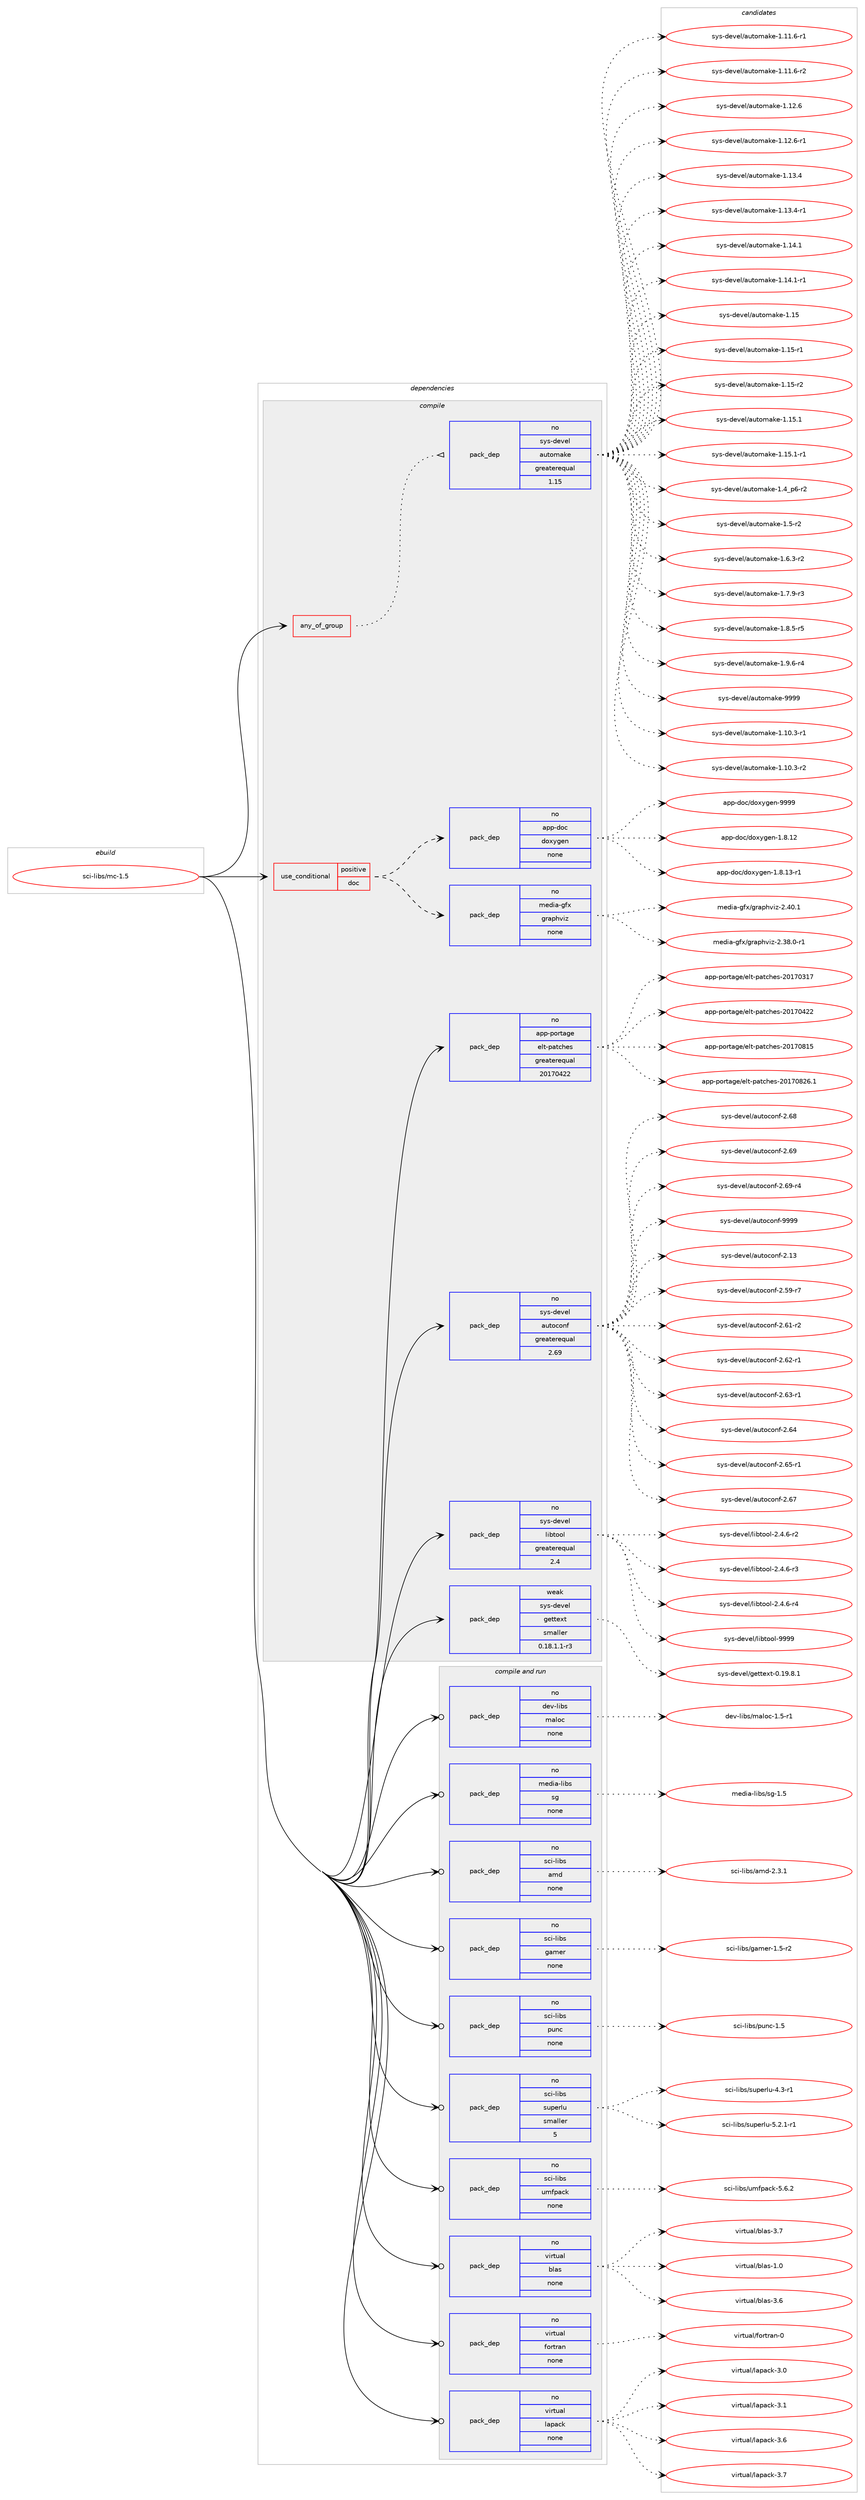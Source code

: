 digraph prolog {

# *************
# Graph options
# *************

newrank=true;
concentrate=true;
compound=true;
graph [rankdir=LR,fontname=Helvetica,fontsize=10,ranksep=1.5];#, ranksep=2.5, nodesep=0.2];
edge  [arrowhead=vee];
node  [fontname=Helvetica,fontsize=10];

# **********
# The ebuild
# **********

subgraph cluster_leftcol {
color=gray;
rank=same;
label=<<i>ebuild</i>>;
id [label="sci-libs/mc-1.5", color=red, width=4, href="../sci-libs/mc-1.5.svg"];
}

# ****************
# The dependencies
# ****************

subgraph cluster_midcol {
color=gray;
label=<<i>dependencies</i>>;
subgraph cluster_compile {
fillcolor="#eeeeee";
style=filled;
label=<<i>compile</i>>;
subgraph any7662 {
dependency452629 [label=<<TABLE BORDER="0" CELLBORDER="1" CELLSPACING="0" CELLPADDING="4"><TR><TD CELLPADDING="10">any_of_group</TD></TR></TABLE>>, shape=none, color=red];subgraph pack333916 {
dependency452630 [label=<<TABLE BORDER="0" CELLBORDER="1" CELLSPACING="0" CELLPADDING="4" WIDTH="220"><TR><TD ROWSPAN="6" CELLPADDING="30">pack_dep</TD></TR><TR><TD WIDTH="110">no</TD></TR><TR><TD>sys-devel</TD></TR><TR><TD>automake</TD></TR><TR><TD>greaterequal</TD></TR><TR><TD>1.15</TD></TR></TABLE>>, shape=none, color=blue];
}
dependency452629:e -> dependency452630:w [weight=20,style="dotted",arrowhead="oinv"];
}
id:e -> dependency452629:w [weight=20,style="solid",arrowhead="vee"];
subgraph cond110802 {
dependency452631 [label=<<TABLE BORDER="0" CELLBORDER="1" CELLSPACING="0" CELLPADDING="4"><TR><TD ROWSPAN="3" CELLPADDING="10">use_conditional</TD></TR><TR><TD>positive</TD></TR><TR><TD>doc</TD></TR></TABLE>>, shape=none, color=red];
subgraph pack333917 {
dependency452632 [label=<<TABLE BORDER="0" CELLBORDER="1" CELLSPACING="0" CELLPADDING="4" WIDTH="220"><TR><TD ROWSPAN="6" CELLPADDING="30">pack_dep</TD></TR><TR><TD WIDTH="110">no</TD></TR><TR><TD>media-gfx</TD></TR><TR><TD>graphviz</TD></TR><TR><TD>none</TD></TR><TR><TD></TD></TR></TABLE>>, shape=none, color=blue];
}
dependency452631:e -> dependency452632:w [weight=20,style="dashed",arrowhead="vee"];
subgraph pack333918 {
dependency452633 [label=<<TABLE BORDER="0" CELLBORDER="1" CELLSPACING="0" CELLPADDING="4" WIDTH="220"><TR><TD ROWSPAN="6" CELLPADDING="30">pack_dep</TD></TR><TR><TD WIDTH="110">no</TD></TR><TR><TD>app-doc</TD></TR><TR><TD>doxygen</TD></TR><TR><TD>none</TD></TR><TR><TD></TD></TR></TABLE>>, shape=none, color=blue];
}
dependency452631:e -> dependency452633:w [weight=20,style="dashed",arrowhead="vee"];
}
id:e -> dependency452631:w [weight=20,style="solid",arrowhead="vee"];
subgraph pack333919 {
dependency452634 [label=<<TABLE BORDER="0" CELLBORDER="1" CELLSPACING="0" CELLPADDING="4" WIDTH="220"><TR><TD ROWSPAN="6" CELLPADDING="30">pack_dep</TD></TR><TR><TD WIDTH="110">no</TD></TR><TR><TD>app-portage</TD></TR><TR><TD>elt-patches</TD></TR><TR><TD>greaterequal</TD></TR><TR><TD>20170422</TD></TR></TABLE>>, shape=none, color=blue];
}
id:e -> dependency452634:w [weight=20,style="solid",arrowhead="vee"];
subgraph pack333920 {
dependency452635 [label=<<TABLE BORDER="0" CELLBORDER="1" CELLSPACING="0" CELLPADDING="4" WIDTH="220"><TR><TD ROWSPAN="6" CELLPADDING="30">pack_dep</TD></TR><TR><TD WIDTH="110">no</TD></TR><TR><TD>sys-devel</TD></TR><TR><TD>autoconf</TD></TR><TR><TD>greaterequal</TD></TR><TR><TD>2.69</TD></TR></TABLE>>, shape=none, color=blue];
}
id:e -> dependency452635:w [weight=20,style="solid",arrowhead="vee"];
subgraph pack333921 {
dependency452636 [label=<<TABLE BORDER="0" CELLBORDER="1" CELLSPACING="0" CELLPADDING="4" WIDTH="220"><TR><TD ROWSPAN="6" CELLPADDING="30">pack_dep</TD></TR><TR><TD WIDTH="110">no</TD></TR><TR><TD>sys-devel</TD></TR><TR><TD>libtool</TD></TR><TR><TD>greaterequal</TD></TR><TR><TD>2.4</TD></TR></TABLE>>, shape=none, color=blue];
}
id:e -> dependency452636:w [weight=20,style="solid",arrowhead="vee"];
subgraph pack333922 {
dependency452637 [label=<<TABLE BORDER="0" CELLBORDER="1" CELLSPACING="0" CELLPADDING="4" WIDTH="220"><TR><TD ROWSPAN="6" CELLPADDING="30">pack_dep</TD></TR><TR><TD WIDTH="110">weak</TD></TR><TR><TD>sys-devel</TD></TR><TR><TD>gettext</TD></TR><TR><TD>smaller</TD></TR><TR><TD>0.18.1.1-r3</TD></TR></TABLE>>, shape=none, color=blue];
}
id:e -> dependency452637:w [weight=20,style="solid",arrowhead="vee"];
}
subgraph cluster_compileandrun {
fillcolor="#eeeeee";
style=filled;
label=<<i>compile and run</i>>;
subgraph pack333923 {
dependency452638 [label=<<TABLE BORDER="0" CELLBORDER="1" CELLSPACING="0" CELLPADDING="4" WIDTH="220"><TR><TD ROWSPAN="6" CELLPADDING="30">pack_dep</TD></TR><TR><TD WIDTH="110">no</TD></TR><TR><TD>dev-libs</TD></TR><TR><TD>maloc</TD></TR><TR><TD>none</TD></TR><TR><TD></TD></TR></TABLE>>, shape=none, color=blue];
}
id:e -> dependency452638:w [weight=20,style="solid",arrowhead="odotvee"];
subgraph pack333924 {
dependency452639 [label=<<TABLE BORDER="0" CELLBORDER="1" CELLSPACING="0" CELLPADDING="4" WIDTH="220"><TR><TD ROWSPAN="6" CELLPADDING="30">pack_dep</TD></TR><TR><TD WIDTH="110">no</TD></TR><TR><TD>media-libs</TD></TR><TR><TD>sg</TD></TR><TR><TD>none</TD></TR><TR><TD></TD></TR></TABLE>>, shape=none, color=blue];
}
id:e -> dependency452639:w [weight=20,style="solid",arrowhead="odotvee"];
subgraph pack333925 {
dependency452640 [label=<<TABLE BORDER="0" CELLBORDER="1" CELLSPACING="0" CELLPADDING="4" WIDTH="220"><TR><TD ROWSPAN="6" CELLPADDING="30">pack_dep</TD></TR><TR><TD WIDTH="110">no</TD></TR><TR><TD>sci-libs</TD></TR><TR><TD>amd</TD></TR><TR><TD>none</TD></TR><TR><TD></TD></TR></TABLE>>, shape=none, color=blue];
}
id:e -> dependency452640:w [weight=20,style="solid",arrowhead="odotvee"];
subgraph pack333926 {
dependency452641 [label=<<TABLE BORDER="0" CELLBORDER="1" CELLSPACING="0" CELLPADDING="4" WIDTH="220"><TR><TD ROWSPAN="6" CELLPADDING="30">pack_dep</TD></TR><TR><TD WIDTH="110">no</TD></TR><TR><TD>sci-libs</TD></TR><TR><TD>gamer</TD></TR><TR><TD>none</TD></TR><TR><TD></TD></TR></TABLE>>, shape=none, color=blue];
}
id:e -> dependency452641:w [weight=20,style="solid",arrowhead="odotvee"];
subgraph pack333927 {
dependency452642 [label=<<TABLE BORDER="0" CELLBORDER="1" CELLSPACING="0" CELLPADDING="4" WIDTH="220"><TR><TD ROWSPAN="6" CELLPADDING="30">pack_dep</TD></TR><TR><TD WIDTH="110">no</TD></TR><TR><TD>sci-libs</TD></TR><TR><TD>punc</TD></TR><TR><TD>none</TD></TR><TR><TD></TD></TR></TABLE>>, shape=none, color=blue];
}
id:e -> dependency452642:w [weight=20,style="solid",arrowhead="odotvee"];
subgraph pack333928 {
dependency452643 [label=<<TABLE BORDER="0" CELLBORDER="1" CELLSPACING="0" CELLPADDING="4" WIDTH="220"><TR><TD ROWSPAN="6" CELLPADDING="30">pack_dep</TD></TR><TR><TD WIDTH="110">no</TD></TR><TR><TD>sci-libs</TD></TR><TR><TD>superlu</TD></TR><TR><TD>smaller</TD></TR><TR><TD>5</TD></TR></TABLE>>, shape=none, color=blue];
}
id:e -> dependency452643:w [weight=20,style="solid",arrowhead="odotvee"];
subgraph pack333929 {
dependency452644 [label=<<TABLE BORDER="0" CELLBORDER="1" CELLSPACING="0" CELLPADDING="4" WIDTH="220"><TR><TD ROWSPAN="6" CELLPADDING="30">pack_dep</TD></TR><TR><TD WIDTH="110">no</TD></TR><TR><TD>sci-libs</TD></TR><TR><TD>umfpack</TD></TR><TR><TD>none</TD></TR><TR><TD></TD></TR></TABLE>>, shape=none, color=blue];
}
id:e -> dependency452644:w [weight=20,style="solid",arrowhead="odotvee"];
subgraph pack333930 {
dependency452645 [label=<<TABLE BORDER="0" CELLBORDER="1" CELLSPACING="0" CELLPADDING="4" WIDTH="220"><TR><TD ROWSPAN="6" CELLPADDING="30">pack_dep</TD></TR><TR><TD WIDTH="110">no</TD></TR><TR><TD>virtual</TD></TR><TR><TD>blas</TD></TR><TR><TD>none</TD></TR><TR><TD></TD></TR></TABLE>>, shape=none, color=blue];
}
id:e -> dependency452645:w [weight=20,style="solid",arrowhead="odotvee"];
subgraph pack333931 {
dependency452646 [label=<<TABLE BORDER="0" CELLBORDER="1" CELLSPACING="0" CELLPADDING="4" WIDTH="220"><TR><TD ROWSPAN="6" CELLPADDING="30">pack_dep</TD></TR><TR><TD WIDTH="110">no</TD></TR><TR><TD>virtual</TD></TR><TR><TD>fortran</TD></TR><TR><TD>none</TD></TR><TR><TD></TD></TR></TABLE>>, shape=none, color=blue];
}
id:e -> dependency452646:w [weight=20,style="solid",arrowhead="odotvee"];
subgraph pack333932 {
dependency452647 [label=<<TABLE BORDER="0" CELLBORDER="1" CELLSPACING="0" CELLPADDING="4" WIDTH="220"><TR><TD ROWSPAN="6" CELLPADDING="30">pack_dep</TD></TR><TR><TD WIDTH="110">no</TD></TR><TR><TD>virtual</TD></TR><TR><TD>lapack</TD></TR><TR><TD>none</TD></TR><TR><TD></TD></TR></TABLE>>, shape=none, color=blue];
}
id:e -> dependency452647:w [weight=20,style="solid",arrowhead="odotvee"];
}
subgraph cluster_run {
fillcolor="#eeeeee";
style=filled;
label=<<i>run</i>>;
}
}

# **************
# The candidates
# **************

subgraph cluster_choices {
rank=same;
color=gray;
label=<<i>candidates</i>>;

subgraph choice333916 {
color=black;
nodesep=1;
choice11512111545100101118101108479711711611110997107101454946494846514511449 [label="sys-devel/automake-1.10.3-r1", color=red, width=4,href="../sys-devel/automake-1.10.3-r1.svg"];
choice11512111545100101118101108479711711611110997107101454946494846514511450 [label="sys-devel/automake-1.10.3-r2", color=red, width=4,href="../sys-devel/automake-1.10.3-r2.svg"];
choice11512111545100101118101108479711711611110997107101454946494946544511449 [label="sys-devel/automake-1.11.6-r1", color=red, width=4,href="../sys-devel/automake-1.11.6-r1.svg"];
choice11512111545100101118101108479711711611110997107101454946494946544511450 [label="sys-devel/automake-1.11.6-r2", color=red, width=4,href="../sys-devel/automake-1.11.6-r2.svg"];
choice1151211154510010111810110847971171161111099710710145494649504654 [label="sys-devel/automake-1.12.6", color=red, width=4,href="../sys-devel/automake-1.12.6.svg"];
choice11512111545100101118101108479711711611110997107101454946495046544511449 [label="sys-devel/automake-1.12.6-r1", color=red, width=4,href="../sys-devel/automake-1.12.6-r1.svg"];
choice1151211154510010111810110847971171161111099710710145494649514652 [label="sys-devel/automake-1.13.4", color=red, width=4,href="../sys-devel/automake-1.13.4.svg"];
choice11512111545100101118101108479711711611110997107101454946495146524511449 [label="sys-devel/automake-1.13.4-r1", color=red, width=4,href="../sys-devel/automake-1.13.4-r1.svg"];
choice1151211154510010111810110847971171161111099710710145494649524649 [label="sys-devel/automake-1.14.1", color=red, width=4,href="../sys-devel/automake-1.14.1.svg"];
choice11512111545100101118101108479711711611110997107101454946495246494511449 [label="sys-devel/automake-1.14.1-r1", color=red, width=4,href="../sys-devel/automake-1.14.1-r1.svg"];
choice115121115451001011181011084797117116111109971071014549464953 [label="sys-devel/automake-1.15", color=red, width=4,href="../sys-devel/automake-1.15.svg"];
choice1151211154510010111810110847971171161111099710710145494649534511449 [label="sys-devel/automake-1.15-r1", color=red, width=4,href="../sys-devel/automake-1.15-r1.svg"];
choice1151211154510010111810110847971171161111099710710145494649534511450 [label="sys-devel/automake-1.15-r2", color=red, width=4,href="../sys-devel/automake-1.15-r2.svg"];
choice1151211154510010111810110847971171161111099710710145494649534649 [label="sys-devel/automake-1.15.1", color=red, width=4,href="../sys-devel/automake-1.15.1.svg"];
choice11512111545100101118101108479711711611110997107101454946495346494511449 [label="sys-devel/automake-1.15.1-r1", color=red, width=4,href="../sys-devel/automake-1.15.1-r1.svg"];
choice115121115451001011181011084797117116111109971071014549465295112544511450 [label="sys-devel/automake-1.4_p6-r2", color=red, width=4,href="../sys-devel/automake-1.4_p6-r2.svg"];
choice11512111545100101118101108479711711611110997107101454946534511450 [label="sys-devel/automake-1.5-r2", color=red, width=4,href="../sys-devel/automake-1.5-r2.svg"];
choice115121115451001011181011084797117116111109971071014549465446514511450 [label="sys-devel/automake-1.6.3-r2", color=red, width=4,href="../sys-devel/automake-1.6.3-r2.svg"];
choice115121115451001011181011084797117116111109971071014549465546574511451 [label="sys-devel/automake-1.7.9-r3", color=red, width=4,href="../sys-devel/automake-1.7.9-r3.svg"];
choice115121115451001011181011084797117116111109971071014549465646534511453 [label="sys-devel/automake-1.8.5-r5", color=red, width=4,href="../sys-devel/automake-1.8.5-r5.svg"];
choice115121115451001011181011084797117116111109971071014549465746544511452 [label="sys-devel/automake-1.9.6-r4", color=red, width=4,href="../sys-devel/automake-1.9.6-r4.svg"];
choice115121115451001011181011084797117116111109971071014557575757 [label="sys-devel/automake-9999", color=red, width=4,href="../sys-devel/automake-9999.svg"];
dependency452630:e -> choice11512111545100101118101108479711711611110997107101454946494846514511449:w [style=dotted,weight="100"];
dependency452630:e -> choice11512111545100101118101108479711711611110997107101454946494846514511450:w [style=dotted,weight="100"];
dependency452630:e -> choice11512111545100101118101108479711711611110997107101454946494946544511449:w [style=dotted,weight="100"];
dependency452630:e -> choice11512111545100101118101108479711711611110997107101454946494946544511450:w [style=dotted,weight="100"];
dependency452630:e -> choice1151211154510010111810110847971171161111099710710145494649504654:w [style=dotted,weight="100"];
dependency452630:e -> choice11512111545100101118101108479711711611110997107101454946495046544511449:w [style=dotted,weight="100"];
dependency452630:e -> choice1151211154510010111810110847971171161111099710710145494649514652:w [style=dotted,weight="100"];
dependency452630:e -> choice11512111545100101118101108479711711611110997107101454946495146524511449:w [style=dotted,weight="100"];
dependency452630:e -> choice1151211154510010111810110847971171161111099710710145494649524649:w [style=dotted,weight="100"];
dependency452630:e -> choice11512111545100101118101108479711711611110997107101454946495246494511449:w [style=dotted,weight="100"];
dependency452630:e -> choice115121115451001011181011084797117116111109971071014549464953:w [style=dotted,weight="100"];
dependency452630:e -> choice1151211154510010111810110847971171161111099710710145494649534511449:w [style=dotted,weight="100"];
dependency452630:e -> choice1151211154510010111810110847971171161111099710710145494649534511450:w [style=dotted,weight="100"];
dependency452630:e -> choice1151211154510010111810110847971171161111099710710145494649534649:w [style=dotted,weight="100"];
dependency452630:e -> choice11512111545100101118101108479711711611110997107101454946495346494511449:w [style=dotted,weight="100"];
dependency452630:e -> choice115121115451001011181011084797117116111109971071014549465295112544511450:w [style=dotted,weight="100"];
dependency452630:e -> choice11512111545100101118101108479711711611110997107101454946534511450:w [style=dotted,weight="100"];
dependency452630:e -> choice115121115451001011181011084797117116111109971071014549465446514511450:w [style=dotted,weight="100"];
dependency452630:e -> choice115121115451001011181011084797117116111109971071014549465546574511451:w [style=dotted,weight="100"];
dependency452630:e -> choice115121115451001011181011084797117116111109971071014549465646534511453:w [style=dotted,weight="100"];
dependency452630:e -> choice115121115451001011181011084797117116111109971071014549465746544511452:w [style=dotted,weight="100"];
dependency452630:e -> choice115121115451001011181011084797117116111109971071014557575757:w [style=dotted,weight="100"];
}
subgraph choice333917 {
color=black;
nodesep=1;
choice10910110010597451031021204710311497112104118105122455046515646484511449 [label="media-gfx/graphviz-2.38.0-r1", color=red, width=4,href="../media-gfx/graphviz-2.38.0-r1.svg"];
choice1091011001059745103102120471031149711210411810512245504652484649 [label="media-gfx/graphviz-2.40.1", color=red, width=4,href="../media-gfx/graphviz-2.40.1.svg"];
dependency452632:e -> choice10910110010597451031021204710311497112104118105122455046515646484511449:w [style=dotted,weight="100"];
dependency452632:e -> choice1091011001059745103102120471031149711210411810512245504652484649:w [style=dotted,weight="100"];
}
subgraph choice333918 {
color=black;
nodesep=1;
choice9711211245100111994710011112012110310111045494656464950 [label="app-doc/doxygen-1.8.12", color=red, width=4,href="../app-doc/doxygen-1.8.12.svg"];
choice97112112451001119947100111120121103101110454946564649514511449 [label="app-doc/doxygen-1.8.13-r1", color=red, width=4,href="../app-doc/doxygen-1.8.13-r1.svg"];
choice971121124510011199471001111201211031011104557575757 [label="app-doc/doxygen-9999", color=red, width=4,href="../app-doc/doxygen-9999.svg"];
dependency452633:e -> choice9711211245100111994710011112012110310111045494656464950:w [style=dotted,weight="100"];
dependency452633:e -> choice97112112451001119947100111120121103101110454946564649514511449:w [style=dotted,weight="100"];
dependency452633:e -> choice971121124510011199471001111201211031011104557575757:w [style=dotted,weight="100"];
}
subgraph choice333919 {
color=black;
nodesep=1;
choice97112112451121111141169710310147101108116451129711699104101115455048495548514955 [label="app-portage/elt-patches-20170317", color=red, width=4,href="../app-portage/elt-patches-20170317.svg"];
choice97112112451121111141169710310147101108116451129711699104101115455048495548525050 [label="app-portage/elt-patches-20170422", color=red, width=4,href="../app-portage/elt-patches-20170422.svg"];
choice97112112451121111141169710310147101108116451129711699104101115455048495548564953 [label="app-portage/elt-patches-20170815", color=red, width=4,href="../app-portage/elt-patches-20170815.svg"];
choice971121124511211111411697103101471011081164511297116991041011154550484955485650544649 [label="app-portage/elt-patches-20170826.1", color=red, width=4,href="../app-portage/elt-patches-20170826.1.svg"];
dependency452634:e -> choice97112112451121111141169710310147101108116451129711699104101115455048495548514955:w [style=dotted,weight="100"];
dependency452634:e -> choice97112112451121111141169710310147101108116451129711699104101115455048495548525050:w [style=dotted,weight="100"];
dependency452634:e -> choice97112112451121111141169710310147101108116451129711699104101115455048495548564953:w [style=dotted,weight="100"];
dependency452634:e -> choice971121124511211111411697103101471011081164511297116991041011154550484955485650544649:w [style=dotted,weight="100"];
}
subgraph choice333920 {
color=black;
nodesep=1;
choice115121115451001011181011084797117116111991111101024550464951 [label="sys-devel/autoconf-2.13", color=red, width=4,href="../sys-devel/autoconf-2.13.svg"];
choice1151211154510010111810110847971171161119911111010245504653574511455 [label="sys-devel/autoconf-2.59-r7", color=red, width=4,href="../sys-devel/autoconf-2.59-r7.svg"];
choice1151211154510010111810110847971171161119911111010245504654494511450 [label="sys-devel/autoconf-2.61-r2", color=red, width=4,href="../sys-devel/autoconf-2.61-r2.svg"];
choice1151211154510010111810110847971171161119911111010245504654504511449 [label="sys-devel/autoconf-2.62-r1", color=red, width=4,href="../sys-devel/autoconf-2.62-r1.svg"];
choice1151211154510010111810110847971171161119911111010245504654514511449 [label="sys-devel/autoconf-2.63-r1", color=red, width=4,href="../sys-devel/autoconf-2.63-r1.svg"];
choice115121115451001011181011084797117116111991111101024550465452 [label="sys-devel/autoconf-2.64", color=red, width=4,href="../sys-devel/autoconf-2.64.svg"];
choice1151211154510010111810110847971171161119911111010245504654534511449 [label="sys-devel/autoconf-2.65-r1", color=red, width=4,href="../sys-devel/autoconf-2.65-r1.svg"];
choice115121115451001011181011084797117116111991111101024550465455 [label="sys-devel/autoconf-2.67", color=red, width=4,href="../sys-devel/autoconf-2.67.svg"];
choice115121115451001011181011084797117116111991111101024550465456 [label="sys-devel/autoconf-2.68", color=red, width=4,href="../sys-devel/autoconf-2.68.svg"];
choice115121115451001011181011084797117116111991111101024550465457 [label="sys-devel/autoconf-2.69", color=red, width=4,href="../sys-devel/autoconf-2.69.svg"];
choice1151211154510010111810110847971171161119911111010245504654574511452 [label="sys-devel/autoconf-2.69-r4", color=red, width=4,href="../sys-devel/autoconf-2.69-r4.svg"];
choice115121115451001011181011084797117116111991111101024557575757 [label="sys-devel/autoconf-9999", color=red, width=4,href="../sys-devel/autoconf-9999.svg"];
dependency452635:e -> choice115121115451001011181011084797117116111991111101024550464951:w [style=dotted,weight="100"];
dependency452635:e -> choice1151211154510010111810110847971171161119911111010245504653574511455:w [style=dotted,weight="100"];
dependency452635:e -> choice1151211154510010111810110847971171161119911111010245504654494511450:w [style=dotted,weight="100"];
dependency452635:e -> choice1151211154510010111810110847971171161119911111010245504654504511449:w [style=dotted,weight="100"];
dependency452635:e -> choice1151211154510010111810110847971171161119911111010245504654514511449:w [style=dotted,weight="100"];
dependency452635:e -> choice115121115451001011181011084797117116111991111101024550465452:w [style=dotted,weight="100"];
dependency452635:e -> choice1151211154510010111810110847971171161119911111010245504654534511449:w [style=dotted,weight="100"];
dependency452635:e -> choice115121115451001011181011084797117116111991111101024550465455:w [style=dotted,weight="100"];
dependency452635:e -> choice115121115451001011181011084797117116111991111101024550465456:w [style=dotted,weight="100"];
dependency452635:e -> choice115121115451001011181011084797117116111991111101024550465457:w [style=dotted,weight="100"];
dependency452635:e -> choice1151211154510010111810110847971171161119911111010245504654574511452:w [style=dotted,weight="100"];
dependency452635:e -> choice115121115451001011181011084797117116111991111101024557575757:w [style=dotted,weight="100"];
}
subgraph choice333921 {
color=black;
nodesep=1;
choice1151211154510010111810110847108105981161111111084550465246544511450 [label="sys-devel/libtool-2.4.6-r2", color=red, width=4,href="../sys-devel/libtool-2.4.6-r2.svg"];
choice1151211154510010111810110847108105981161111111084550465246544511451 [label="sys-devel/libtool-2.4.6-r3", color=red, width=4,href="../sys-devel/libtool-2.4.6-r3.svg"];
choice1151211154510010111810110847108105981161111111084550465246544511452 [label="sys-devel/libtool-2.4.6-r4", color=red, width=4,href="../sys-devel/libtool-2.4.6-r4.svg"];
choice1151211154510010111810110847108105981161111111084557575757 [label="sys-devel/libtool-9999", color=red, width=4,href="../sys-devel/libtool-9999.svg"];
dependency452636:e -> choice1151211154510010111810110847108105981161111111084550465246544511450:w [style=dotted,weight="100"];
dependency452636:e -> choice1151211154510010111810110847108105981161111111084550465246544511451:w [style=dotted,weight="100"];
dependency452636:e -> choice1151211154510010111810110847108105981161111111084550465246544511452:w [style=dotted,weight="100"];
dependency452636:e -> choice1151211154510010111810110847108105981161111111084557575757:w [style=dotted,weight="100"];
}
subgraph choice333922 {
color=black;
nodesep=1;
choice1151211154510010111810110847103101116116101120116454846495746564649 [label="sys-devel/gettext-0.19.8.1", color=red, width=4,href="../sys-devel/gettext-0.19.8.1.svg"];
dependency452637:e -> choice1151211154510010111810110847103101116116101120116454846495746564649:w [style=dotted,weight="100"];
}
subgraph choice333923 {
color=black;
nodesep=1;
choice1001011184510810598115471099710811199454946534511449 [label="dev-libs/maloc-1.5-r1", color=red, width=4,href="../dev-libs/maloc-1.5-r1.svg"];
dependency452638:e -> choice1001011184510810598115471099710811199454946534511449:w [style=dotted,weight="100"];
}
subgraph choice333924 {
color=black;
nodesep=1;
choice1091011001059745108105981154711510345494653 [label="media-libs/sg-1.5", color=red, width=4,href="../media-libs/sg-1.5.svg"];
dependency452639:e -> choice1091011001059745108105981154711510345494653:w [style=dotted,weight="100"];
}
subgraph choice333925 {
color=black;
nodesep=1;
choice1159910545108105981154797109100455046514649 [label="sci-libs/amd-2.3.1", color=red, width=4,href="../sci-libs/amd-2.3.1.svg"];
dependency452640:e -> choice1159910545108105981154797109100455046514649:w [style=dotted,weight="100"];
}
subgraph choice333926 {
color=black;
nodesep=1;
choice1159910545108105981154710397109101114454946534511450 [label="sci-libs/gamer-1.5-r2", color=red, width=4,href="../sci-libs/gamer-1.5-r2.svg"];
dependency452641:e -> choice1159910545108105981154710397109101114454946534511450:w [style=dotted,weight="100"];
}
subgraph choice333927 {
color=black;
nodesep=1;
choice115991054510810598115471121171109945494653 [label="sci-libs/punc-1.5", color=red, width=4,href="../sci-libs/punc-1.5.svg"];
dependency452642:e -> choice115991054510810598115471121171109945494653:w [style=dotted,weight="100"];
}
subgraph choice333928 {
color=black;
nodesep=1;
choice11599105451081059811547115117112101114108117455246514511449 [label="sci-libs/superlu-4.3-r1", color=red, width=4,href="../sci-libs/superlu-4.3-r1.svg"];
choice115991054510810598115471151171121011141081174553465046494511449 [label="sci-libs/superlu-5.2.1-r1", color=red, width=4,href="../sci-libs/superlu-5.2.1-r1.svg"];
dependency452643:e -> choice11599105451081059811547115117112101114108117455246514511449:w [style=dotted,weight="100"];
dependency452643:e -> choice115991054510810598115471151171121011141081174553465046494511449:w [style=dotted,weight="100"];
}
subgraph choice333929 {
color=black;
nodesep=1;
choice115991054510810598115471171091021129799107455346544650 [label="sci-libs/umfpack-5.6.2", color=red, width=4,href="../sci-libs/umfpack-5.6.2.svg"];
dependency452644:e -> choice115991054510810598115471171091021129799107455346544650:w [style=dotted,weight="100"];
}
subgraph choice333930 {
color=black;
nodesep=1;
choice1181051141161179710847981089711545494648 [label="virtual/blas-1.0", color=red, width=4,href="../virtual/blas-1.0.svg"];
choice1181051141161179710847981089711545514654 [label="virtual/blas-3.6", color=red, width=4,href="../virtual/blas-3.6.svg"];
choice1181051141161179710847981089711545514655 [label="virtual/blas-3.7", color=red, width=4,href="../virtual/blas-3.7.svg"];
dependency452645:e -> choice1181051141161179710847981089711545494648:w [style=dotted,weight="100"];
dependency452645:e -> choice1181051141161179710847981089711545514654:w [style=dotted,weight="100"];
dependency452645:e -> choice1181051141161179710847981089711545514655:w [style=dotted,weight="100"];
}
subgraph choice333931 {
color=black;
nodesep=1;
choice1181051141161179710847102111114116114971104548 [label="virtual/fortran-0", color=red, width=4,href="../virtual/fortran-0.svg"];
dependency452646:e -> choice1181051141161179710847102111114116114971104548:w [style=dotted,weight="100"];
}
subgraph choice333932 {
color=black;
nodesep=1;
choice118105114116117971084710897112979910745514648 [label="virtual/lapack-3.0", color=red, width=4,href="../virtual/lapack-3.0.svg"];
choice118105114116117971084710897112979910745514649 [label="virtual/lapack-3.1", color=red, width=4,href="../virtual/lapack-3.1.svg"];
choice118105114116117971084710897112979910745514654 [label="virtual/lapack-3.6", color=red, width=4,href="../virtual/lapack-3.6.svg"];
choice118105114116117971084710897112979910745514655 [label="virtual/lapack-3.7", color=red, width=4,href="../virtual/lapack-3.7.svg"];
dependency452647:e -> choice118105114116117971084710897112979910745514648:w [style=dotted,weight="100"];
dependency452647:e -> choice118105114116117971084710897112979910745514649:w [style=dotted,weight="100"];
dependency452647:e -> choice118105114116117971084710897112979910745514654:w [style=dotted,weight="100"];
dependency452647:e -> choice118105114116117971084710897112979910745514655:w [style=dotted,weight="100"];
}
}

}
